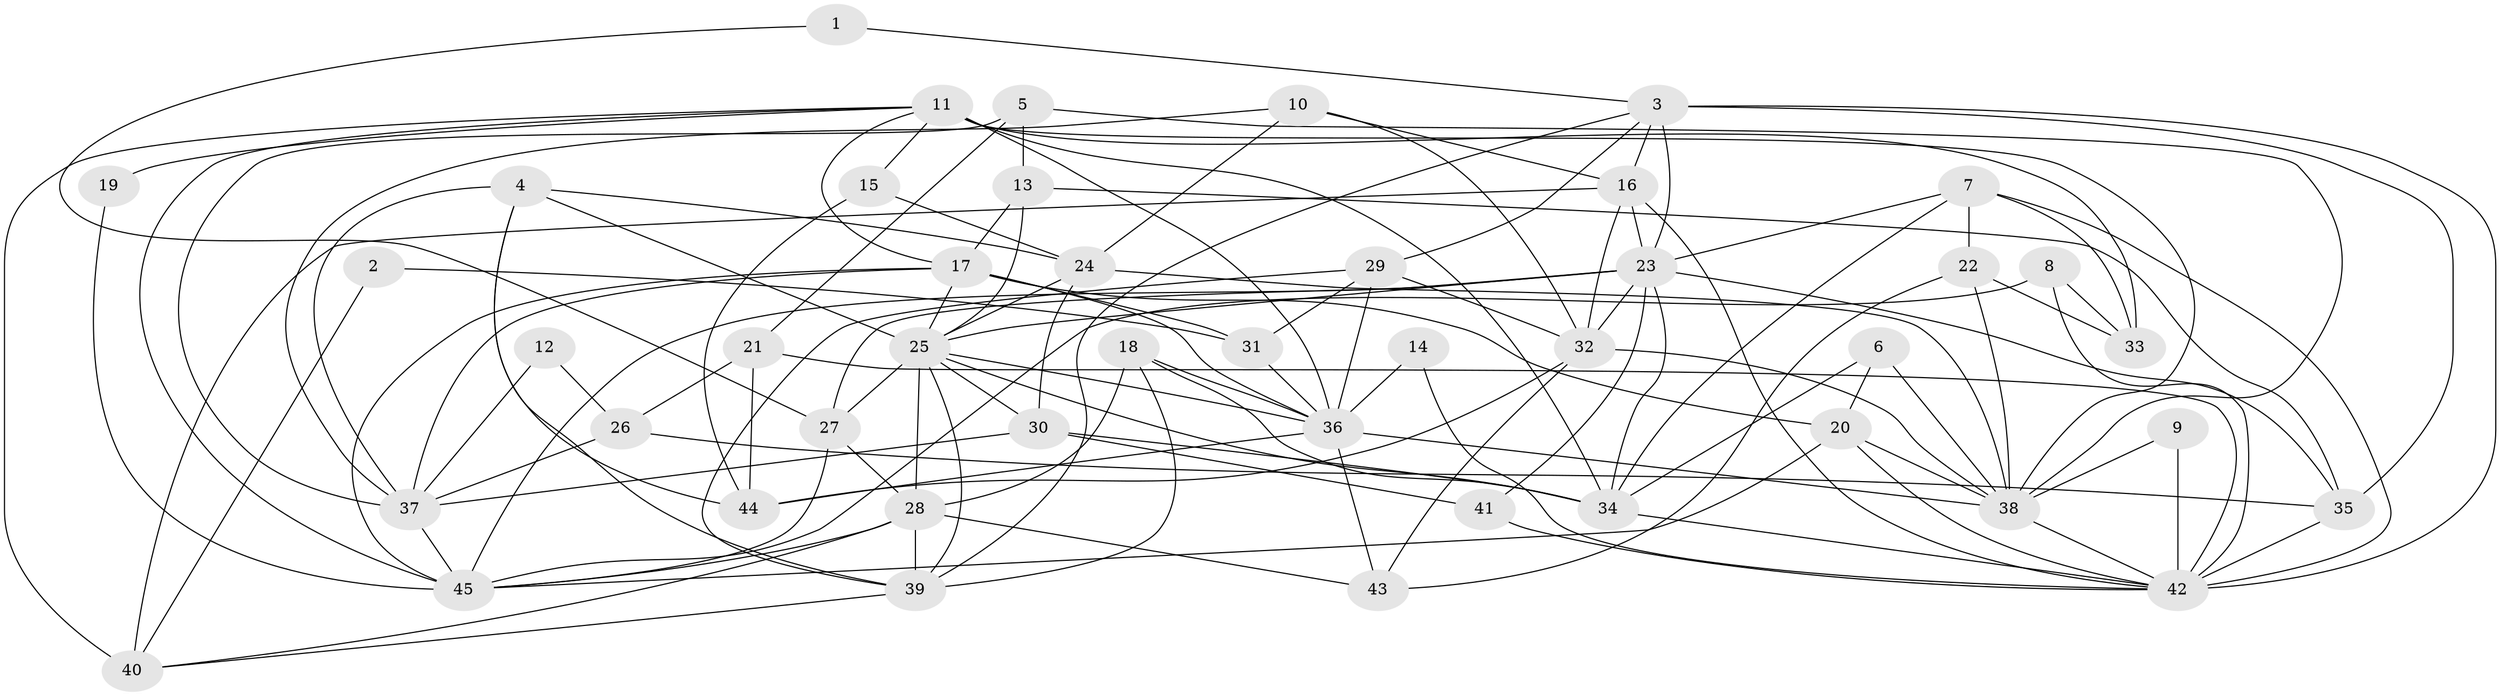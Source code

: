 // original degree distribution, {2: 0.14606741573033707, 6: 0.10112359550561797, 5: 0.14606741573033707, 3: 0.24719101123595505, 4: 0.30337078651685395, 7: 0.0449438202247191, 9: 0.011235955056179775}
// Generated by graph-tools (version 1.1) at 2025/50/03/09/25 03:50:03]
// undirected, 45 vertices, 122 edges
graph export_dot {
graph [start="1"]
  node [color=gray90,style=filled];
  1;
  2;
  3;
  4;
  5;
  6;
  7;
  8;
  9;
  10;
  11;
  12;
  13;
  14;
  15;
  16;
  17;
  18;
  19;
  20;
  21;
  22;
  23;
  24;
  25;
  26;
  27;
  28;
  29;
  30;
  31;
  32;
  33;
  34;
  35;
  36;
  37;
  38;
  39;
  40;
  41;
  42;
  43;
  44;
  45;
  1 -- 3 [weight=1.0];
  1 -- 27 [weight=1.0];
  2 -- 31 [weight=1.0];
  2 -- 40 [weight=1.0];
  3 -- 16 [weight=1.0];
  3 -- 23 [weight=1.0];
  3 -- 29 [weight=1.0];
  3 -- 35 [weight=1.0];
  3 -- 39 [weight=1.0];
  3 -- 42 [weight=2.0];
  4 -- 24 [weight=1.0];
  4 -- 25 [weight=1.0];
  4 -- 37 [weight=1.0];
  4 -- 39 [weight=1.0];
  4 -- 44 [weight=1.0];
  5 -- 13 [weight=1.0];
  5 -- 21 [weight=1.0];
  5 -- 37 [weight=1.0];
  5 -- 38 [weight=1.0];
  6 -- 20 [weight=1.0];
  6 -- 34 [weight=1.0];
  6 -- 38 [weight=1.0];
  7 -- 22 [weight=1.0];
  7 -- 23 [weight=1.0];
  7 -- 33 [weight=1.0];
  7 -- 34 [weight=1.0];
  7 -- 42 [weight=1.0];
  8 -- 33 [weight=1.0];
  8 -- 42 [weight=1.0];
  8 -- 45 [weight=1.0];
  9 -- 38 [weight=1.0];
  9 -- 42 [weight=1.0];
  10 -- 16 [weight=1.0];
  10 -- 24 [weight=1.0];
  10 -- 32 [weight=1.0];
  10 -- 37 [weight=1.0];
  11 -- 15 [weight=1.0];
  11 -- 17 [weight=1.0];
  11 -- 19 [weight=1.0];
  11 -- 33 [weight=2.0];
  11 -- 34 [weight=1.0];
  11 -- 36 [weight=2.0];
  11 -- 38 [weight=1.0];
  11 -- 40 [weight=1.0];
  11 -- 45 [weight=1.0];
  12 -- 26 [weight=1.0];
  12 -- 37 [weight=1.0];
  13 -- 17 [weight=1.0];
  13 -- 25 [weight=1.0];
  13 -- 35 [weight=1.0];
  14 -- 36 [weight=1.0];
  14 -- 42 [weight=1.0];
  15 -- 24 [weight=1.0];
  15 -- 44 [weight=1.0];
  16 -- 23 [weight=1.0];
  16 -- 32 [weight=1.0];
  16 -- 40 [weight=1.0];
  16 -- 42 [weight=1.0];
  17 -- 20 [weight=1.0];
  17 -- 25 [weight=1.0];
  17 -- 31 [weight=1.0];
  17 -- 36 [weight=1.0];
  17 -- 37 [weight=1.0];
  17 -- 45 [weight=1.0];
  18 -- 28 [weight=1.0];
  18 -- 34 [weight=1.0];
  18 -- 36 [weight=1.0];
  18 -- 39 [weight=1.0];
  19 -- 45 [weight=1.0];
  20 -- 38 [weight=1.0];
  20 -- 42 [weight=1.0];
  20 -- 45 [weight=1.0];
  21 -- 26 [weight=1.0];
  21 -- 42 [weight=1.0];
  21 -- 44 [weight=1.0];
  22 -- 33 [weight=1.0];
  22 -- 38 [weight=1.0];
  22 -- 43 [weight=1.0];
  23 -- 25 [weight=1.0];
  23 -- 27 [weight=1.0];
  23 -- 32 [weight=1.0];
  23 -- 34 [weight=1.0];
  23 -- 35 [weight=1.0];
  23 -- 41 [weight=1.0];
  23 -- 45 [weight=1.0];
  24 -- 25 [weight=1.0];
  24 -- 30 [weight=1.0];
  24 -- 38 [weight=1.0];
  25 -- 27 [weight=1.0];
  25 -- 28 [weight=1.0];
  25 -- 30 [weight=1.0];
  25 -- 34 [weight=1.0];
  25 -- 36 [weight=1.0];
  25 -- 39 [weight=1.0];
  26 -- 35 [weight=1.0];
  26 -- 37 [weight=1.0];
  27 -- 28 [weight=1.0];
  27 -- 45 [weight=1.0];
  28 -- 39 [weight=1.0];
  28 -- 40 [weight=1.0];
  28 -- 43 [weight=1.0];
  28 -- 45 [weight=1.0];
  29 -- 31 [weight=1.0];
  29 -- 32 [weight=1.0];
  29 -- 36 [weight=1.0];
  29 -- 39 [weight=1.0];
  30 -- 34 [weight=1.0];
  30 -- 37 [weight=1.0];
  30 -- 41 [weight=1.0];
  31 -- 36 [weight=1.0];
  32 -- 38 [weight=1.0];
  32 -- 43 [weight=1.0];
  32 -- 44 [weight=1.0];
  34 -- 42 [weight=1.0];
  35 -- 42 [weight=1.0];
  36 -- 38 [weight=1.0];
  36 -- 43 [weight=1.0];
  36 -- 44 [weight=1.0];
  37 -- 45 [weight=2.0];
  38 -- 42 [weight=1.0];
  39 -- 40 [weight=1.0];
  41 -- 42 [weight=1.0];
}
